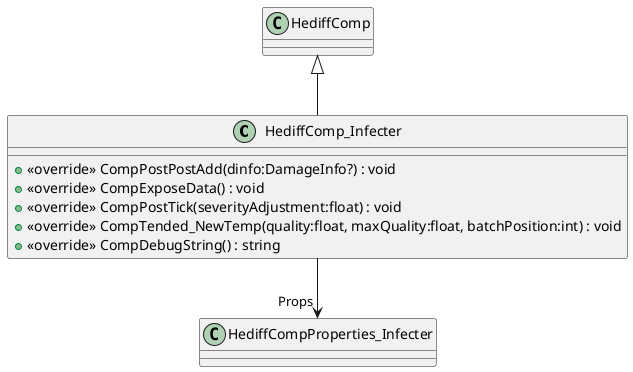 @startuml
class HediffComp_Infecter {
    + <<override>> CompPostPostAdd(dinfo:DamageInfo?) : void
    + <<override>> CompExposeData() : void
    + <<override>> CompPostTick(severityAdjustment:float) : void
    + <<override>> CompTended_NewTemp(quality:float, maxQuality:float, batchPosition:int) : void
    + <<override>> CompDebugString() : string
}
HediffComp <|-- HediffComp_Infecter
HediffComp_Infecter --> "Props" HediffCompProperties_Infecter
@enduml
